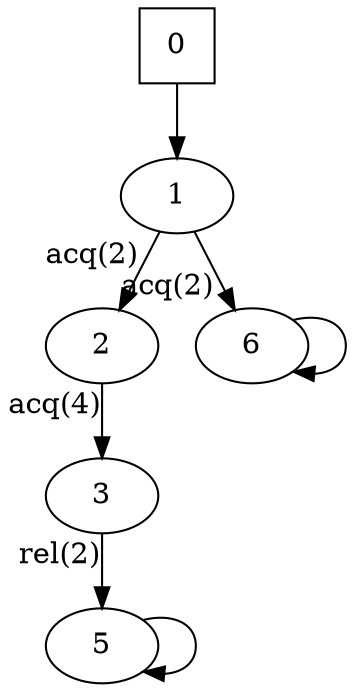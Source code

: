 digraph auto_0{
0[shape=square];
1;
2;
3;
5;
6;
5 -> 5;
3 -> 5[xlabel="rel(2)"];
0 -> 1;
2 -> 3[xlabel="acq(4)"];
1 -> 2[xlabel="acq(2)"];
1 -> 6[xlabel="acq(2)"];
6 -> 6;
}
